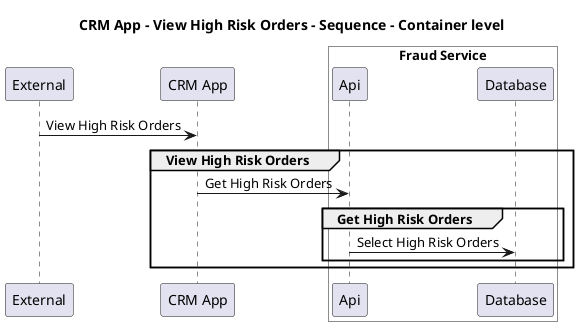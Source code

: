 @startuml

title CRM App - View High Risk Orders - Sequence - Container level

participant "External" as C4InterFlow.SoftwareSystems.ExternalSystem
participant "CRM App" as ECommercePlatform.SoftwareSystems.CRMApp

box "Fraud Service" #White
    participant "Api" as ECommercePlatform.SoftwareSystems.FraudService.Containers.Api
    participant "Database" as ECommercePlatform.SoftwareSystems.FraudService.Containers.Database
end box


C4InterFlow.SoftwareSystems.ExternalSystem -> ECommercePlatform.SoftwareSystems.CRMApp : View High Risk Orders
group View High Risk Orders
ECommercePlatform.SoftwareSystems.CRMApp -> ECommercePlatform.SoftwareSystems.FraudService.Containers.Api : Get High Risk Orders
group Get High Risk Orders
ECommercePlatform.SoftwareSystems.FraudService.Containers.Api -> ECommercePlatform.SoftwareSystems.FraudService.Containers.Database : Select High Risk Orders
end
end


@enduml
